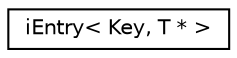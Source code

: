 digraph "Graphical Class Hierarchy"
{
 // LATEX_PDF_SIZE
  edge [fontname="Helvetica",fontsize="10",labelfontname="Helvetica",labelfontsize="10"];
  node [fontname="Helvetica",fontsize="10",shape=record];
  rankdir="LR";
  Node0 [label="iEntry\< Key, T * \>",height=0.2,width=0.4,color="black", fillcolor="white", style="filled",URL="$classpFlow_1_1iEntry.html",tooltip=" "];
}
